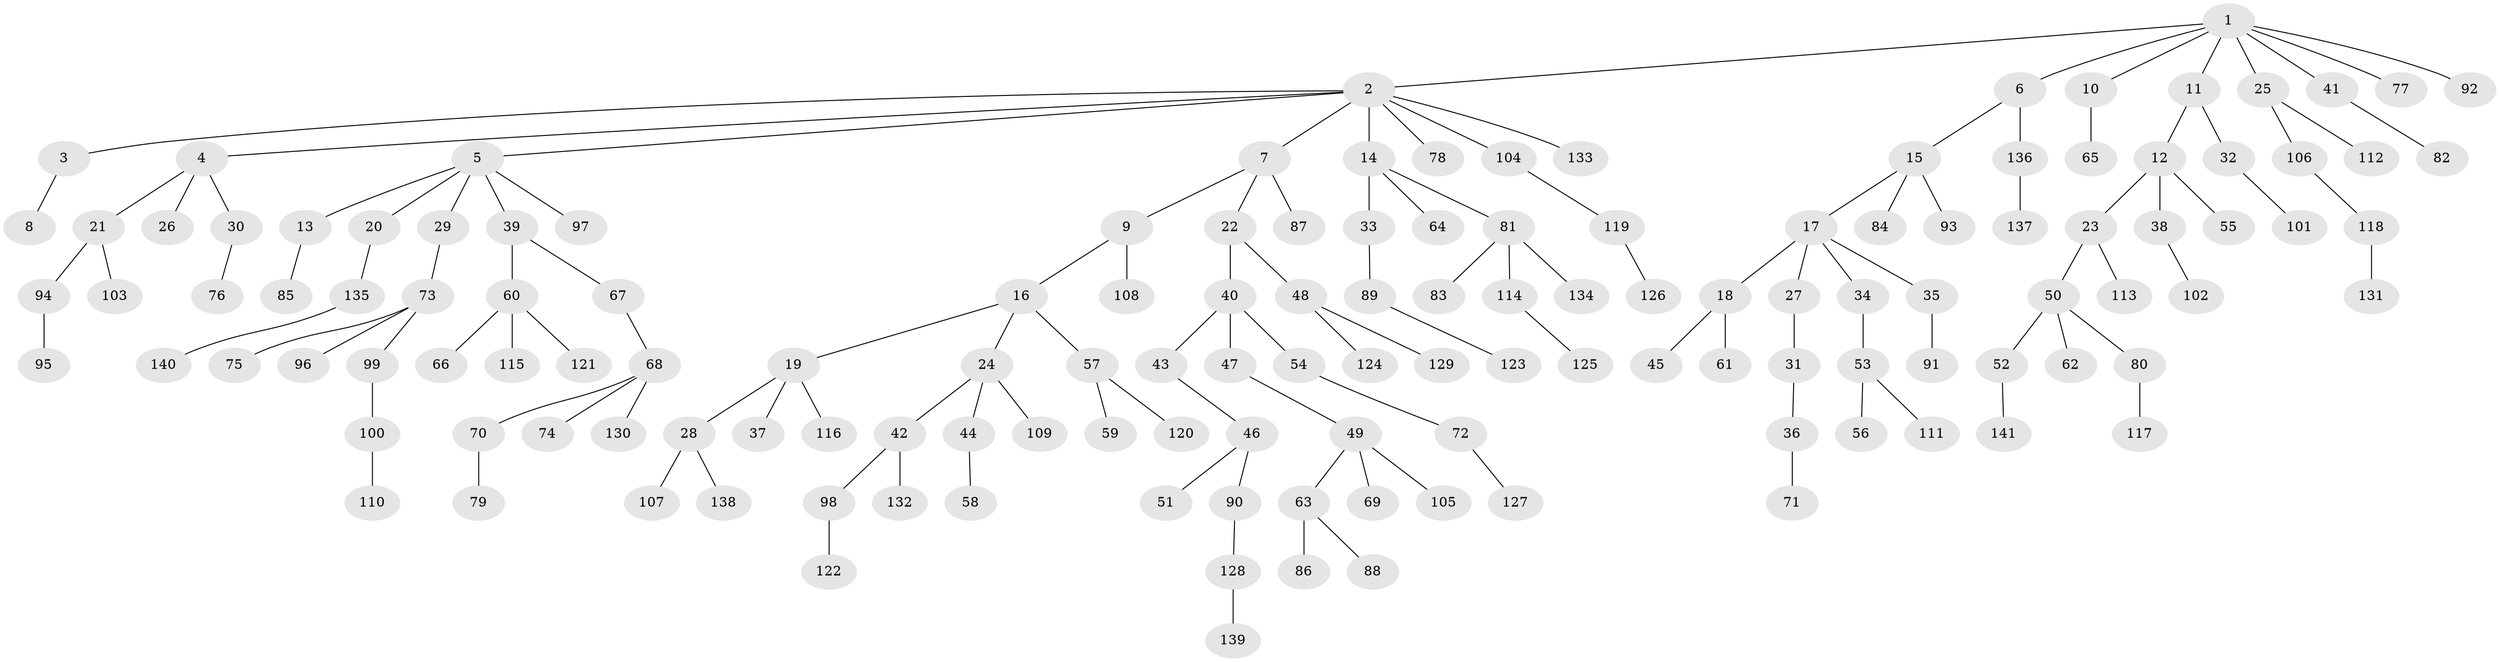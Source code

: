 // coarse degree distribution, {2: 0.30357142857142855, 3: 0.125, 7: 0.017857142857142856, 4: 0.07142857142857142, 1: 0.4642857142857143, 6: 0.017857142857142856}
// Generated by graph-tools (version 1.1) at 2025/37/03/04/25 23:37:16]
// undirected, 141 vertices, 140 edges
graph export_dot {
  node [color=gray90,style=filled];
  1;
  2;
  3;
  4;
  5;
  6;
  7;
  8;
  9;
  10;
  11;
  12;
  13;
  14;
  15;
  16;
  17;
  18;
  19;
  20;
  21;
  22;
  23;
  24;
  25;
  26;
  27;
  28;
  29;
  30;
  31;
  32;
  33;
  34;
  35;
  36;
  37;
  38;
  39;
  40;
  41;
  42;
  43;
  44;
  45;
  46;
  47;
  48;
  49;
  50;
  51;
  52;
  53;
  54;
  55;
  56;
  57;
  58;
  59;
  60;
  61;
  62;
  63;
  64;
  65;
  66;
  67;
  68;
  69;
  70;
  71;
  72;
  73;
  74;
  75;
  76;
  77;
  78;
  79;
  80;
  81;
  82;
  83;
  84;
  85;
  86;
  87;
  88;
  89;
  90;
  91;
  92;
  93;
  94;
  95;
  96;
  97;
  98;
  99;
  100;
  101;
  102;
  103;
  104;
  105;
  106;
  107;
  108;
  109;
  110;
  111;
  112;
  113;
  114;
  115;
  116;
  117;
  118;
  119;
  120;
  121;
  122;
  123;
  124;
  125;
  126;
  127;
  128;
  129;
  130;
  131;
  132;
  133;
  134;
  135;
  136;
  137;
  138;
  139;
  140;
  141;
  1 -- 2;
  1 -- 6;
  1 -- 10;
  1 -- 11;
  1 -- 25;
  1 -- 41;
  1 -- 77;
  1 -- 92;
  2 -- 3;
  2 -- 4;
  2 -- 5;
  2 -- 7;
  2 -- 14;
  2 -- 78;
  2 -- 104;
  2 -- 133;
  3 -- 8;
  4 -- 21;
  4 -- 26;
  4 -- 30;
  5 -- 13;
  5 -- 20;
  5 -- 29;
  5 -- 39;
  5 -- 97;
  6 -- 15;
  6 -- 136;
  7 -- 9;
  7 -- 22;
  7 -- 87;
  9 -- 16;
  9 -- 108;
  10 -- 65;
  11 -- 12;
  11 -- 32;
  12 -- 23;
  12 -- 38;
  12 -- 55;
  13 -- 85;
  14 -- 33;
  14 -- 64;
  14 -- 81;
  15 -- 17;
  15 -- 84;
  15 -- 93;
  16 -- 19;
  16 -- 24;
  16 -- 57;
  17 -- 18;
  17 -- 27;
  17 -- 34;
  17 -- 35;
  18 -- 45;
  18 -- 61;
  19 -- 28;
  19 -- 37;
  19 -- 116;
  20 -- 135;
  21 -- 94;
  21 -- 103;
  22 -- 40;
  22 -- 48;
  23 -- 50;
  23 -- 113;
  24 -- 42;
  24 -- 44;
  24 -- 109;
  25 -- 106;
  25 -- 112;
  27 -- 31;
  28 -- 107;
  28 -- 138;
  29 -- 73;
  30 -- 76;
  31 -- 36;
  32 -- 101;
  33 -- 89;
  34 -- 53;
  35 -- 91;
  36 -- 71;
  38 -- 102;
  39 -- 60;
  39 -- 67;
  40 -- 43;
  40 -- 47;
  40 -- 54;
  41 -- 82;
  42 -- 98;
  42 -- 132;
  43 -- 46;
  44 -- 58;
  46 -- 51;
  46 -- 90;
  47 -- 49;
  48 -- 124;
  48 -- 129;
  49 -- 63;
  49 -- 69;
  49 -- 105;
  50 -- 52;
  50 -- 62;
  50 -- 80;
  52 -- 141;
  53 -- 56;
  53 -- 111;
  54 -- 72;
  57 -- 59;
  57 -- 120;
  60 -- 66;
  60 -- 115;
  60 -- 121;
  63 -- 86;
  63 -- 88;
  67 -- 68;
  68 -- 70;
  68 -- 74;
  68 -- 130;
  70 -- 79;
  72 -- 127;
  73 -- 75;
  73 -- 96;
  73 -- 99;
  80 -- 117;
  81 -- 83;
  81 -- 114;
  81 -- 134;
  89 -- 123;
  90 -- 128;
  94 -- 95;
  98 -- 122;
  99 -- 100;
  100 -- 110;
  104 -- 119;
  106 -- 118;
  114 -- 125;
  118 -- 131;
  119 -- 126;
  128 -- 139;
  135 -- 140;
  136 -- 137;
}

